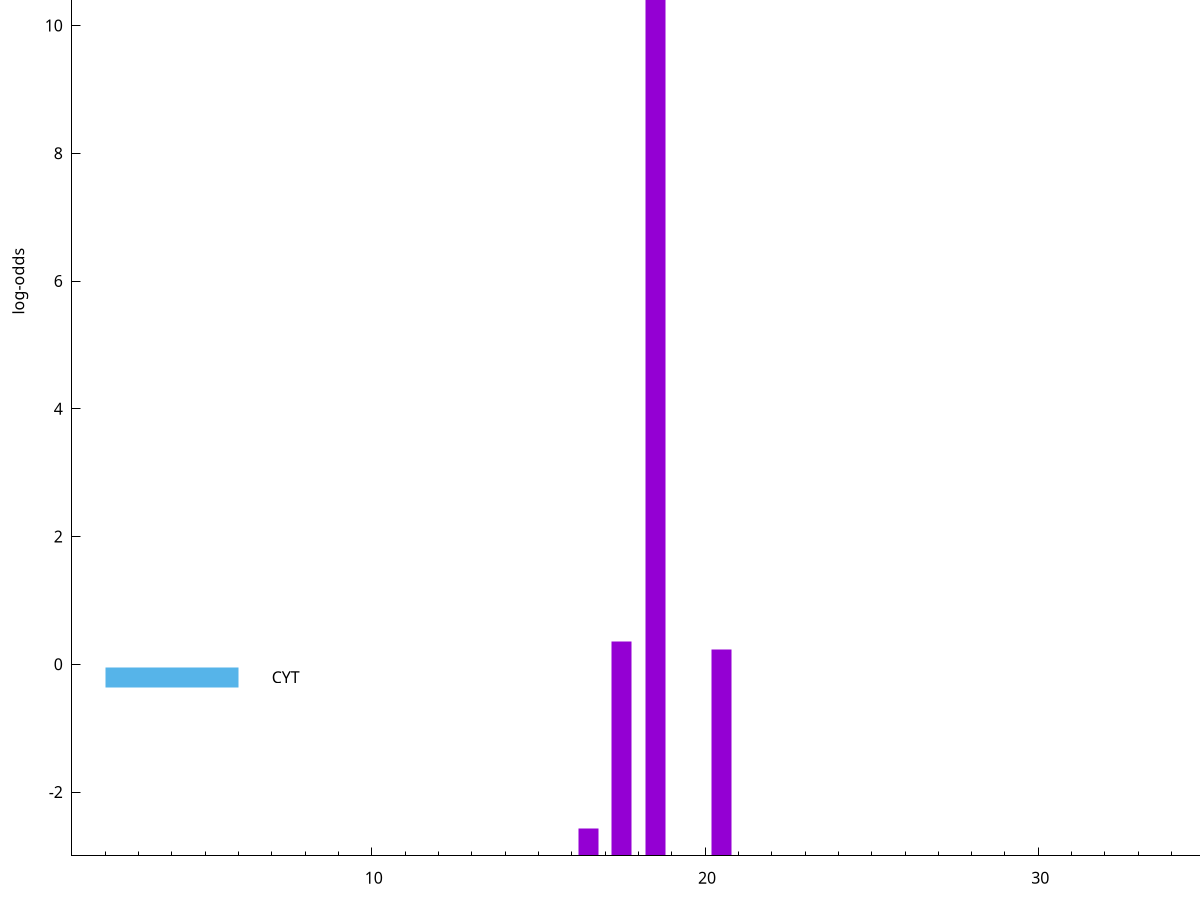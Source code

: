 set title "LipoP predictions for SRR4065644.gff"
set size 2., 1.4
set xrange [1:70] 
set mxtics 10
set yrange [-3:15]
set y2range [0:18]
set ylabel "log-odds"
set term postscript eps color solid "Helvetica" 30
set output "SRR4065644.gff11.eps"
set arrow from 2,11.5666 to 6,11.5666 nohead lt 1 lw 20
set label "SpI" at 7,11.5666
set arrow from 2,-0.200913 to 6,-0.200913 nohead lt 3 lw 20
set label "CYT" at 7,-0.200913
set arrow from 2,11.5666 to 6,11.5666 nohead lt 1 lw 20
set label "SpI" at 7,11.5666
# NOTE: The scores below are the log-odds scores with the threshold
# NOTE: subtracted (a hack to make gnuplot make the histogram all
# NOTE: look nice).
plot "-" axes x1y2 title "" with impulses lt 1 lw 20
18.500000 14.565300
17.500000 3.362675
20.500000 3.227637
16.500000 0.421970
e
exit
